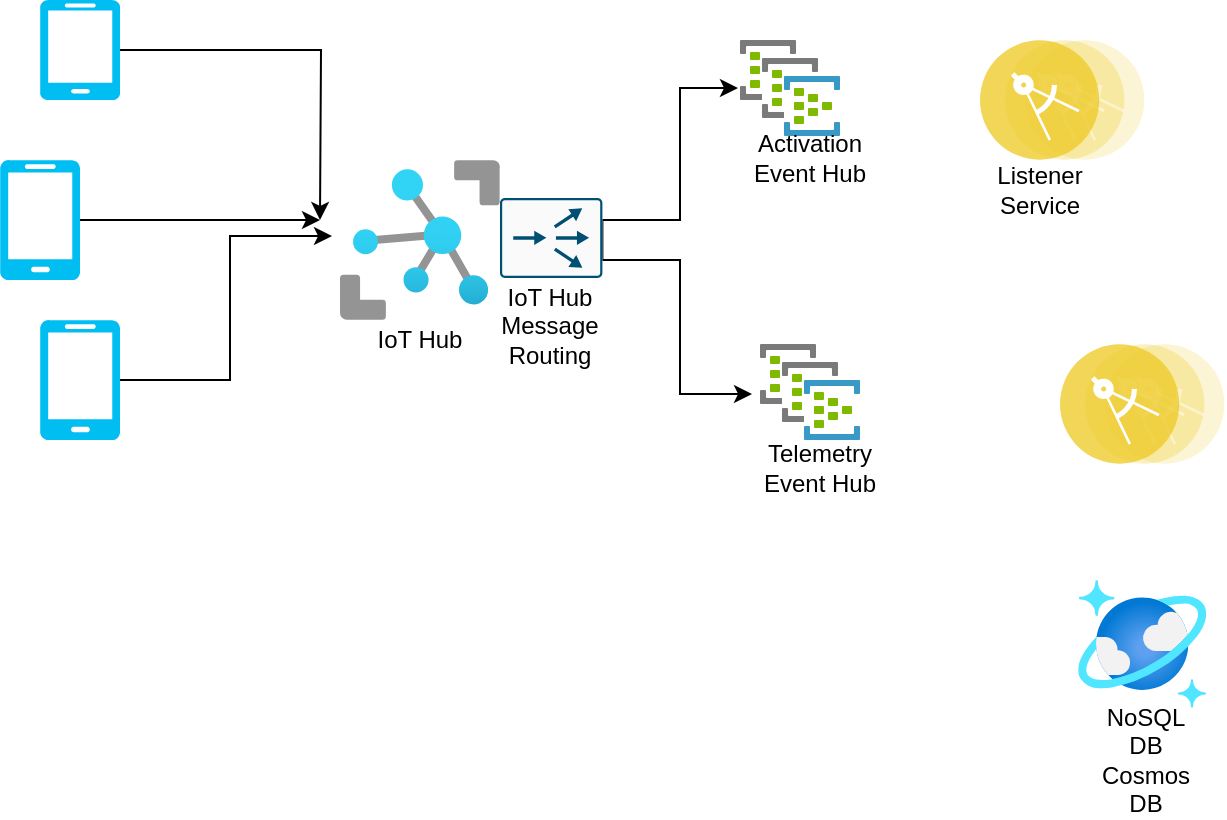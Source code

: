 <mxfile version="20.0.0" type="github">
  <diagram id="cfgrS_ykFPJLSnLUaXzq" name="Page-1">
    <mxGraphModel dx="1066" dy="560" grid="1" gridSize="10" guides="1" tooltips="1" connect="1" arrows="1" fold="1" page="1" pageScale="1" pageWidth="850" pageHeight="1100" math="0" shadow="0">
      <root>
        <mxCell id="0" />
        <mxCell id="1" parent="0" />
        <mxCell id="YPjN2e0MsZWWOv602ALj-1" value="" style="aspect=fixed;html=1;points=[];align=center;image;fontSize=12;image=img/lib/azure2/iot/IoT_Hub.svg;" vertex="1" parent="1">
          <mxGeometry x="200" y="150" width="80" height="80" as="geometry" />
        </mxCell>
        <mxCell id="YPjN2e0MsZWWOv602ALj-19" style="edgeStyle=orthogonalEdgeStyle;rounded=0;orthogonalLoop=1;jettySize=auto;html=1;exitX=1;exitY=0.5;exitDx=0;exitDy=0;exitPerimeter=0;" edge="1" parent="1" source="YPjN2e0MsZWWOv602ALj-2">
          <mxGeometry relative="1" as="geometry">
            <mxPoint x="190" y="180" as="targetPoint" />
          </mxGeometry>
        </mxCell>
        <mxCell id="YPjN2e0MsZWWOv602ALj-2" value="" style="verticalLabelPosition=bottom;html=1;verticalAlign=top;align=center;strokeColor=none;fillColor=#00BEF2;shape=mxgraph.azure.mobile;pointerEvents=1;" vertex="1" parent="1">
          <mxGeometry x="50" y="70" width="40" height="50" as="geometry" />
        </mxCell>
        <mxCell id="YPjN2e0MsZWWOv602ALj-17" style="edgeStyle=orthogonalEdgeStyle;rounded=0;orthogonalLoop=1;jettySize=auto;html=1;exitX=1;exitY=0.5;exitDx=0;exitDy=0;exitPerimeter=0;entryX=-0.05;entryY=0.475;entryDx=0;entryDy=0;entryPerimeter=0;" edge="1" parent="1" source="YPjN2e0MsZWWOv602ALj-3" target="YPjN2e0MsZWWOv602ALj-1">
          <mxGeometry relative="1" as="geometry" />
        </mxCell>
        <mxCell id="YPjN2e0MsZWWOv602ALj-3" value="" style="verticalLabelPosition=bottom;html=1;verticalAlign=top;align=center;strokeColor=none;fillColor=#00BEF2;shape=mxgraph.azure.mobile;pointerEvents=1;" vertex="1" parent="1">
          <mxGeometry x="50" y="230" width="40" height="60" as="geometry" />
        </mxCell>
        <mxCell id="YPjN2e0MsZWWOv602ALj-21" style="edgeStyle=orthogonalEdgeStyle;rounded=0;orthogonalLoop=1;jettySize=auto;html=1;exitX=1;exitY=0.5;exitDx=0;exitDy=0;exitPerimeter=0;" edge="1" parent="1" source="YPjN2e0MsZWWOv602ALj-4">
          <mxGeometry relative="1" as="geometry">
            <mxPoint x="190" y="180" as="targetPoint" />
          </mxGeometry>
        </mxCell>
        <mxCell id="YPjN2e0MsZWWOv602ALj-4" value="" style="verticalLabelPosition=bottom;html=1;verticalAlign=top;align=center;strokeColor=none;fillColor=#00BEF2;shape=mxgraph.azure.mobile;pointerEvents=1;" vertex="1" parent="1">
          <mxGeometry x="30" y="150" width="40" height="60" as="geometry" />
        </mxCell>
        <mxCell id="YPjN2e0MsZWWOv602ALj-27" style="edgeStyle=orthogonalEdgeStyle;rounded=0;orthogonalLoop=1;jettySize=auto;html=1;exitX=1;exitY=0.5;exitDx=0;exitDy=0;exitPerimeter=0;entryX=-0.02;entryY=0.5;entryDx=0;entryDy=0;entryPerimeter=0;" edge="1" parent="1" source="YPjN2e0MsZWWOv602ALj-5" target="YPjN2e0MsZWWOv602ALj-6">
          <mxGeometry relative="1" as="geometry">
            <Array as="points">
              <mxPoint x="331" y="180" />
              <mxPoint x="370" y="180" />
              <mxPoint x="370" y="114" />
            </Array>
          </mxGeometry>
        </mxCell>
        <mxCell id="YPjN2e0MsZWWOv602ALj-31" style="edgeStyle=orthogonalEdgeStyle;rounded=0;orthogonalLoop=1;jettySize=auto;html=1;exitX=1;exitY=0.5;exitDx=0;exitDy=0;exitPerimeter=0;entryX=-0.08;entryY=0.521;entryDx=0;entryDy=0;entryPerimeter=0;" edge="1" parent="1" source="YPjN2e0MsZWWOv602ALj-5" target="YPjN2e0MsZWWOv602ALj-7">
          <mxGeometry relative="1" as="geometry">
            <Array as="points">
              <mxPoint x="331" y="200" />
              <mxPoint x="370" y="200" />
              <mxPoint x="370" y="267" />
            </Array>
          </mxGeometry>
        </mxCell>
        <mxCell id="YPjN2e0MsZWWOv602ALj-5" value="" style="sketch=0;points=[[0.015,0.015,0],[0.985,0.015,0],[0.985,0.985,0],[0.015,0.985,0],[0.25,0,0],[0.5,0,0],[0.75,0,0],[1,0.25,0],[1,0.5,0],[1,0.75,0],[0.75,1,0],[0.5,1,0],[0.25,1,0],[0,0.75,0],[0,0.5,0],[0,0.25,0]];verticalLabelPosition=bottom;html=1;verticalAlign=top;aspect=fixed;align=center;pointerEvents=1;shape=mxgraph.cisco19.rect;prIcon=content_router;fillColor=#FAFAFA;strokeColor=#005073;" vertex="1" parent="1">
          <mxGeometry x="280" y="169" width="51.2" height="40" as="geometry" />
        </mxCell>
        <mxCell id="YPjN2e0MsZWWOv602ALj-6" value="" style="sketch=0;aspect=fixed;html=1;points=[];align=center;image;fontSize=12;image=img/lib/mscae/Dedicated_Event_Hub.svg;" vertex="1" parent="1">
          <mxGeometry x="400" y="90" width="50" height="48" as="geometry" />
        </mxCell>
        <mxCell id="YPjN2e0MsZWWOv602ALj-7" value="" style="sketch=0;aspect=fixed;html=1;points=[];align=center;image;fontSize=12;image=img/lib/mscae/Dedicated_Event_Hub.svg;" vertex="1" parent="1">
          <mxGeometry x="410" y="242" width="50" height="48" as="geometry" />
        </mxCell>
        <mxCell id="YPjN2e0MsZWWOv602ALj-10" value="" style="aspect=fixed;perimeter=ellipsePerimeter;html=1;align=center;shadow=0;dashed=0;fontColor=#4277BB;labelBackgroundColor=#ffffff;fontSize=12;spacingTop=3;image;image=img/lib/ibm/applications/microservice.svg;" vertex="1" parent="1">
          <mxGeometry x="520" y="90" width="82.2" height="60" as="geometry" />
        </mxCell>
        <mxCell id="YPjN2e0MsZWWOv602ALj-11" value="" style="aspect=fixed;perimeter=ellipsePerimeter;html=1;align=center;shadow=0;dashed=0;fontColor=#4277BB;labelBackgroundColor=#ffffff;fontSize=12;spacingTop=3;image;image=img/lib/ibm/applications/microservice.svg;" vertex="1" parent="1">
          <mxGeometry x="560" y="242" width="82.2" height="60" as="geometry" />
        </mxCell>
        <mxCell id="YPjN2e0MsZWWOv602ALj-32" value="IoT Hub" style="text;html=1;strokeColor=none;fillColor=none;align=center;verticalAlign=middle;whiteSpace=wrap;rounded=0;" vertex="1" parent="1">
          <mxGeometry x="210" y="230" width="60" height="20" as="geometry" />
        </mxCell>
        <mxCell id="YPjN2e0MsZWWOv602ALj-35" value="IoT Hub Message Routing" style="text;html=1;strokeColor=none;fillColor=none;align=center;verticalAlign=middle;whiteSpace=wrap;rounded=0;" vertex="1" parent="1">
          <mxGeometry x="273.4" y="208" width="64.4" height="50" as="geometry" />
        </mxCell>
        <mxCell id="YPjN2e0MsZWWOv602ALj-37" value="Activation Event Hub" style="text;html=1;strokeColor=none;fillColor=none;align=center;verticalAlign=middle;whiteSpace=wrap;rounded=0;" vertex="1" parent="1">
          <mxGeometry x="405" y="139" width="60" height="20" as="geometry" />
        </mxCell>
        <mxCell id="YPjN2e0MsZWWOv602ALj-38" value="Telemetry Event Hub" style="text;html=1;strokeColor=none;fillColor=none;align=center;verticalAlign=middle;whiteSpace=wrap;rounded=0;" vertex="1" parent="1">
          <mxGeometry x="410" y="270" width="60" height="68" as="geometry" />
        </mxCell>
        <mxCell id="YPjN2e0MsZWWOv602ALj-40" value="Listener Service" style="text;html=1;strokeColor=none;fillColor=none;align=center;verticalAlign=middle;whiteSpace=wrap;rounded=0;" vertex="1" parent="1">
          <mxGeometry x="520" y="150" width="60" height="30" as="geometry" />
        </mxCell>
        <mxCell id="YPjN2e0MsZWWOv602ALj-41" value="" style="aspect=fixed;html=1;points=[];align=center;image;fontSize=12;image=img/lib/azure2/databases/Azure_Cosmos_DB.svg;" vertex="1" parent="1">
          <mxGeometry x="569.1" y="360" width="64" height="64" as="geometry" />
        </mxCell>
        <mxCell id="YPjN2e0MsZWWOv602ALj-42" value="NoSQL DB Cosmos DB" style="text;html=1;strokeColor=none;fillColor=none;align=center;verticalAlign=middle;whiteSpace=wrap;rounded=0;" vertex="1" parent="1">
          <mxGeometry x="573.1" y="440" width="60" height="20" as="geometry" />
        </mxCell>
      </root>
    </mxGraphModel>
  </diagram>
</mxfile>
